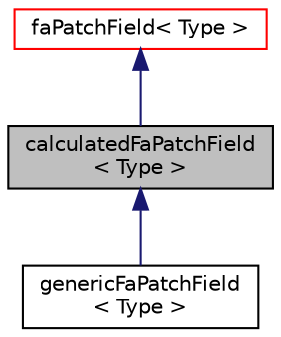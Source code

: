 digraph "calculatedFaPatchField&lt; Type &gt;"
{
  bgcolor="transparent";
  edge [fontname="Helvetica",fontsize="10",labelfontname="Helvetica",labelfontsize="10"];
  node [fontname="Helvetica",fontsize="10",shape=record];
  Node1 [label="calculatedFaPatchField\l\< Type \>",height=0.2,width=0.4,color="black", fillcolor="grey75", style="filled" fontcolor="black"];
  Node2 -> Node1 [dir="back",color="midnightblue",fontsize="10",style="solid",fontname="Helvetica"];
  Node2 [label="faPatchField\< Type \>",height=0.2,width=0.4,color="red",URL="$classFoam_1_1faPatchField.html",tooltip="faPatchField&lt;Type&gt; abstract base class. This class gives a fat-interface to all derived classes cover..."];
  Node1 -> Node3 [dir="back",color="midnightblue",fontsize="10",style="solid",fontname="Helvetica"];
  Node3 [label="genericFaPatchField\l\< Type \>",height=0.2,width=0.4,color="black",URL="$classFoam_1_1genericFaPatchField.html",tooltip="This boundary condition provides a generic version of the calculated condition, useful as a fallback ..."];
}
